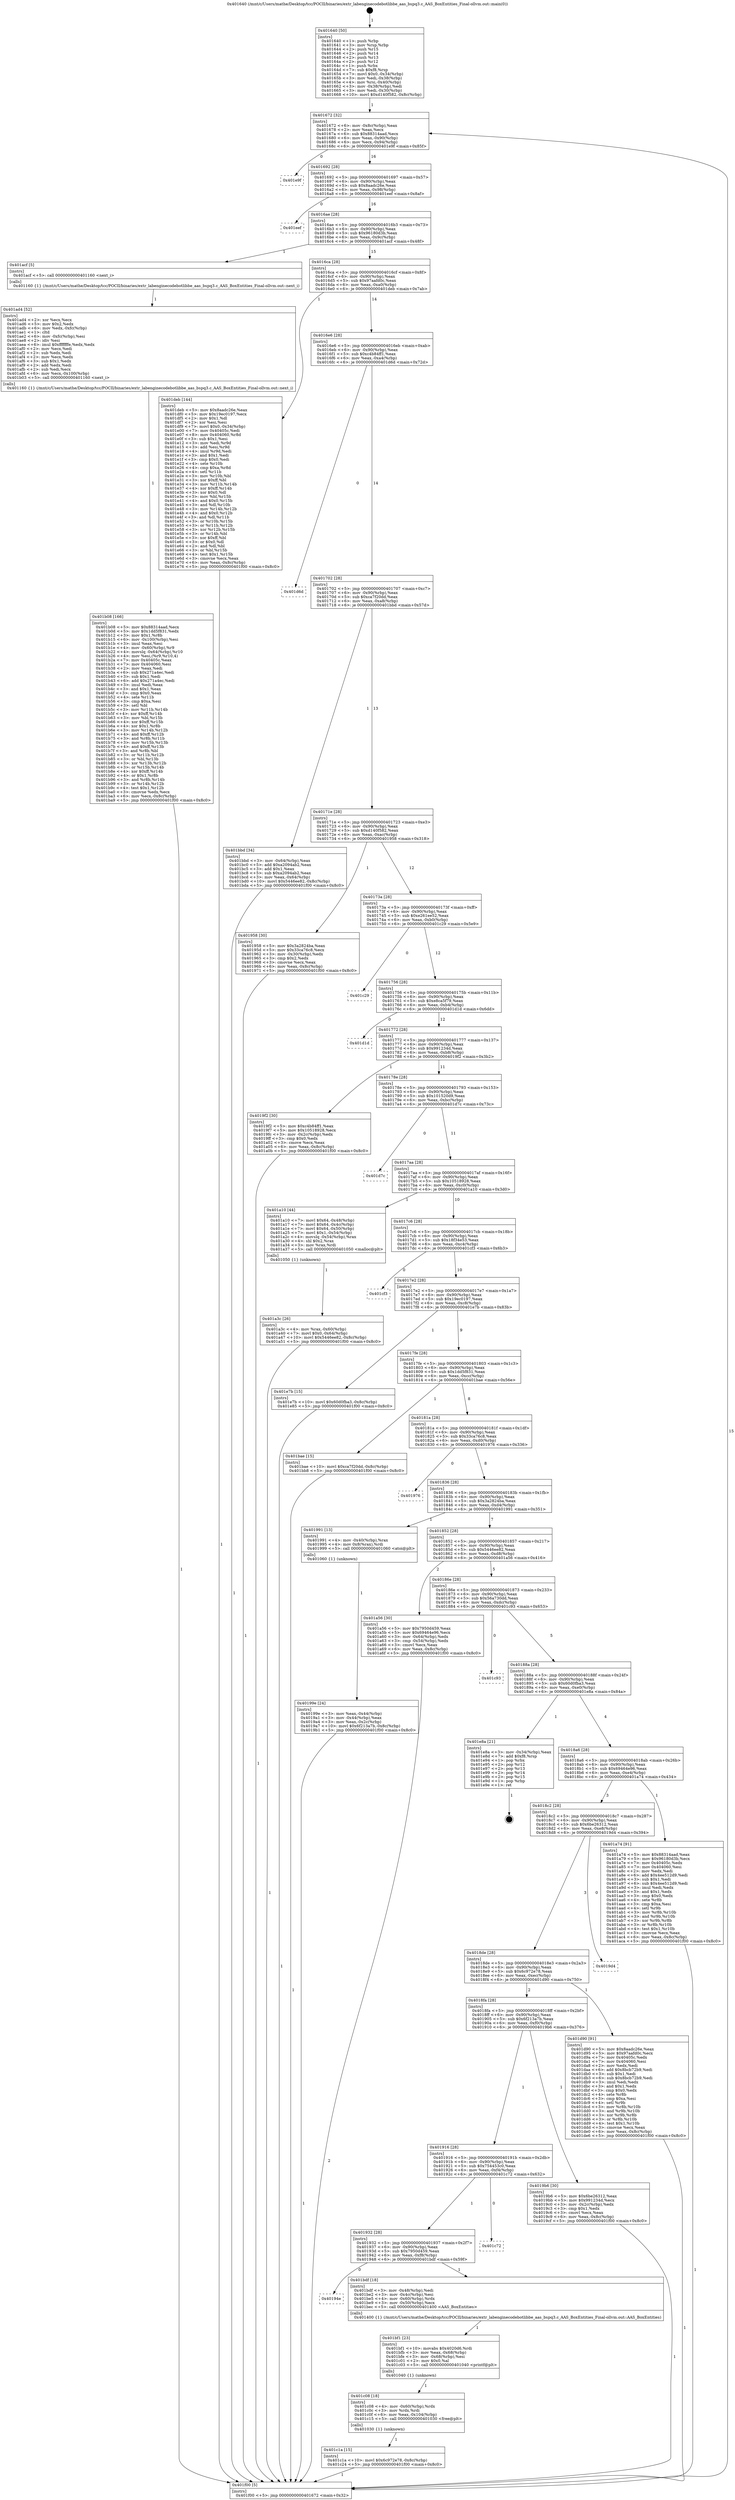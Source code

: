 digraph "0x401640" {
  label = "0x401640 (/mnt/c/Users/mathe/Desktop/tcc/POCII/binaries/extr_labenginecodebotlibbe_aas_bspq3.c_AAS_BoxEntities_Final-ollvm.out::main(0))"
  labelloc = "t"
  node[shape=record]

  Entry [label="",width=0.3,height=0.3,shape=circle,fillcolor=black,style=filled]
  "0x401672" [label="{
     0x401672 [32]\l
     | [instrs]\l
     &nbsp;&nbsp;0x401672 \<+6\>: mov -0x8c(%rbp),%eax\l
     &nbsp;&nbsp;0x401678 \<+2\>: mov %eax,%ecx\l
     &nbsp;&nbsp;0x40167a \<+6\>: sub $0x88314aad,%ecx\l
     &nbsp;&nbsp;0x401680 \<+6\>: mov %eax,-0x90(%rbp)\l
     &nbsp;&nbsp;0x401686 \<+6\>: mov %ecx,-0x94(%rbp)\l
     &nbsp;&nbsp;0x40168c \<+6\>: je 0000000000401e9f \<main+0x85f\>\l
  }"]
  "0x401e9f" [label="{
     0x401e9f\l
  }", style=dashed]
  "0x401692" [label="{
     0x401692 [28]\l
     | [instrs]\l
     &nbsp;&nbsp;0x401692 \<+5\>: jmp 0000000000401697 \<main+0x57\>\l
     &nbsp;&nbsp;0x401697 \<+6\>: mov -0x90(%rbp),%eax\l
     &nbsp;&nbsp;0x40169d \<+5\>: sub $0x8aadc26e,%eax\l
     &nbsp;&nbsp;0x4016a2 \<+6\>: mov %eax,-0x98(%rbp)\l
     &nbsp;&nbsp;0x4016a8 \<+6\>: je 0000000000401eef \<main+0x8af\>\l
  }"]
  Exit [label="",width=0.3,height=0.3,shape=circle,fillcolor=black,style=filled,peripheries=2]
  "0x401eef" [label="{
     0x401eef\l
  }", style=dashed]
  "0x4016ae" [label="{
     0x4016ae [28]\l
     | [instrs]\l
     &nbsp;&nbsp;0x4016ae \<+5\>: jmp 00000000004016b3 \<main+0x73\>\l
     &nbsp;&nbsp;0x4016b3 \<+6\>: mov -0x90(%rbp),%eax\l
     &nbsp;&nbsp;0x4016b9 \<+5\>: sub $0x96180d3b,%eax\l
     &nbsp;&nbsp;0x4016be \<+6\>: mov %eax,-0x9c(%rbp)\l
     &nbsp;&nbsp;0x4016c4 \<+6\>: je 0000000000401acf \<main+0x48f\>\l
  }"]
  "0x401c1a" [label="{
     0x401c1a [15]\l
     | [instrs]\l
     &nbsp;&nbsp;0x401c1a \<+10\>: movl $0x6c972e78,-0x8c(%rbp)\l
     &nbsp;&nbsp;0x401c24 \<+5\>: jmp 0000000000401f00 \<main+0x8c0\>\l
  }"]
  "0x401acf" [label="{
     0x401acf [5]\l
     | [instrs]\l
     &nbsp;&nbsp;0x401acf \<+5\>: call 0000000000401160 \<next_i\>\l
     | [calls]\l
     &nbsp;&nbsp;0x401160 \{1\} (/mnt/c/Users/mathe/Desktop/tcc/POCII/binaries/extr_labenginecodebotlibbe_aas_bspq3.c_AAS_BoxEntities_Final-ollvm.out::next_i)\l
  }"]
  "0x4016ca" [label="{
     0x4016ca [28]\l
     | [instrs]\l
     &nbsp;&nbsp;0x4016ca \<+5\>: jmp 00000000004016cf \<main+0x8f\>\l
     &nbsp;&nbsp;0x4016cf \<+6\>: mov -0x90(%rbp),%eax\l
     &nbsp;&nbsp;0x4016d5 \<+5\>: sub $0x97aafd0c,%eax\l
     &nbsp;&nbsp;0x4016da \<+6\>: mov %eax,-0xa0(%rbp)\l
     &nbsp;&nbsp;0x4016e0 \<+6\>: je 0000000000401deb \<main+0x7ab\>\l
  }"]
  "0x401c08" [label="{
     0x401c08 [18]\l
     | [instrs]\l
     &nbsp;&nbsp;0x401c08 \<+4\>: mov -0x60(%rbp),%rdx\l
     &nbsp;&nbsp;0x401c0c \<+3\>: mov %rdx,%rdi\l
     &nbsp;&nbsp;0x401c0f \<+6\>: mov %eax,-0x104(%rbp)\l
     &nbsp;&nbsp;0x401c15 \<+5\>: call 0000000000401030 \<free@plt\>\l
     | [calls]\l
     &nbsp;&nbsp;0x401030 \{1\} (unknown)\l
  }"]
  "0x401deb" [label="{
     0x401deb [144]\l
     | [instrs]\l
     &nbsp;&nbsp;0x401deb \<+5\>: mov $0x8aadc26e,%eax\l
     &nbsp;&nbsp;0x401df0 \<+5\>: mov $0x19ec0197,%ecx\l
     &nbsp;&nbsp;0x401df5 \<+2\>: mov $0x1,%dl\l
     &nbsp;&nbsp;0x401df7 \<+2\>: xor %esi,%esi\l
     &nbsp;&nbsp;0x401df9 \<+7\>: movl $0x0,-0x34(%rbp)\l
     &nbsp;&nbsp;0x401e00 \<+7\>: mov 0x40405c,%edi\l
     &nbsp;&nbsp;0x401e07 \<+8\>: mov 0x404060,%r8d\l
     &nbsp;&nbsp;0x401e0f \<+3\>: sub $0x1,%esi\l
     &nbsp;&nbsp;0x401e12 \<+3\>: mov %edi,%r9d\l
     &nbsp;&nbsp;0x401e15 \<+3\>: add %esi,%r9d\l
     &nbsp;&nbsp;0x401e18 \<+4\>: imul %r9d,%edi\l
     &nbsp;&nbsp;0x401e1c \<+3\>: and $0x1,%edi\l
     &nbsp;&nbsp;0x401e1f \<+3\>: cmp $0x0,%edi\l
     &nbsp;&nbsp;0x401e22 \<+4\>: sete %r10b\l
     &nbsp;&nbsp;0x401e26 \<+4\>: cmp $0xa,%r8d\l
     &nbsp;&nbsp;0x401e2a \<+4\>: setl %r11b\l
     &nbsp;&nbsp;0x401e2e \<+3\>: mov %r10b,%bl\l
     &nbsp;&nbsp;0x401e31 \<+3\>: xor $0xff,%bl\l
     &nbsp;&nbsp;0x401e34 \<+3\>: mov %r11b,%r14b\l
     &nbsp;&nbsp;0x401e37 \<+4\>: xor $0xff,%r14b\l
     &nbsp;&nbsp;0x401e3b \<+3\>: xor $0x0,%dl\l
     &nbsp;&nbsp;0x401e3e \<+3\>: mov %bl,%r15b\l
     &nbsp;&nbsp;0x401e41 \<+4\>: and $0x0,%r15b\l
     &nbsp;&nbsp;0x401e45 \<+3\>: and %dl,%r10b\l
     &nbsp;&nbsp;0x401e48 \<+3\>: mov %r14b,%r12b\l
     &nbsp;&nbsp;0x401e4b \<+4\>: and $0x0,%r12b\l
     &nbsp;&nbsp;0x401e4f \<+3\>: and %dl,%r11b\l
     &nbsp;&nbsp;0x401e52 \<+3\>: or %r10b,%r15b\l
     &nbsp;&nbsp;0x401e55 \<+3\>: or %r11b,%r12b\l
     &nbsp;&nbsp;0x401e58 \<+3\>: xor %r12b,%r15b\l
     &nbsp;&nbsp;0x401e5b \<+3\>: or %r14b,%bl\l
     &nbsp;&nbsp;0x401e5e \<+3\>: xor $0xff,%bl\l
     &nbsp;&nbsp;0x401e61 \<+3\>: or $0x0,%dl\l
     &nbsp;&nbsp;0x401e64 \<+2\>: and %dl,%bl\l
     &nbsp;&nbsp;0x401e66 \<+3\>: or %bl,%r15b\l
     &nbsp;&nbsp;0x401e69 \<+4\>: test $0x1,%r15b\l
     &nbsp;&nbsp;0x401e6d \<+3\>: cmovne %ecx,%eax\l
     &nbsp;&nbsp;0x401e70 \<+6\>: mov %eax,-0x8c(%rbp)\l
     &nbsp;&nbsp;0x401e76 \<+5\>: jmp 0000000000401f00 \<main+0x8c0\>\l
  }"]
  "0x4016e6" [label="{
     0x4016e6 [28]\l
     | [instrs]\l
     &nbsp;&nbsp;0x4016e6 \<+5\>: jmp 00000000004016eb \<main+0xab\>\l
     &nbsp;&nbsp;0x4016eb \<+6\>: mov -0x90(%rbp),%eax\l
     &nbsp;&nbsp;0x4016f1 \<+5\>: sub $0xc4b84ff1,%eax\l
     &nbsp;&nbsp;0x4016f6 \<+6\>: mov %eax,-0xa4(%rbp)\l
     &nbsp;&nbsp;0x4016fc \<+6\>: je 0000000000401d6d \<main+0x72d\>\l
  }"]
  "0x401bf1" [label="{
     0x401bf1 [23]\l
     | [instrs]\l
     &nbsp;&nbsp;0x401bf1 \<+10\>: movabs $0x4020d6,%rdi\l
     &nbsp;&nbsp;0x401bfb \<+3\>: mov %eax,-0x68(%rbp)\l
     &nbsp;&nbsp;0x401bfe \<+3\>: mov -0x68(%rbp),%esi\l
     &nbsp;&nbsp;0x401c01 \<+2\>: mov $0x0,%al\l
     &nbsp;&nbsp;0x401c03 \<+5\>: call 0000000000401040 \<printf@plt\>\l
     | [calls]\l
     &nbsp;&nbsp;0x401040 \{1\} (unknown)\l
  }"]
  "0x401d6d" [label="{
     0x401d6d\l
  }", style=dashed]
  "0x401702" [label="{
     0x401702 [28]\l
     | [instrs]\l
     &nbsp;&nbsp;0x401702 \<+5\>: jmp 0000000000401707 \<main+0xc7\>\l
     &nbsp;&nbsp;0x401707 \<+6\>: mov -0x90(%rbp),%eax\l
     &nbsp;&nbsp;0x40170d \<+5\>: sub $0xca7f20dd,%eax\l
     &nbsp;&nbsp;0x401712 \<+6\>: mov %eax,-0xa8(%rbp)\l
     &nbsp;&nbsp;0x401718 \<+6\>: je 0000000000401bbd \<main+0x57d\>\l
  }"]
  "0x40194e" [label="{
     0x40194e\l
  }", style=dashed]
  "0x401bbd" [label="{
     0x401bbd [34]\l
     | [instrs]\l
     &nbsp;&nbsp;0x401bbd \<+3\>: mov -0x64(%rbp),%eax\l
     &nbsp;&nbsp;0x401bc0 \<+5\>: add $0xa2094ab2,%eax\l
     &nbsp;&nbsp;0x401bc5 \<+3\>: add $0x1,%eax\l
     &nbsp;&nbsp;0x401bc8 \<+5\>: sub $0xa2094ab2,%eax\l
     &nbsp;&nbsp;0x401bcd \<+3\>: mov %eax,-0x64(%rbp)\l
     &nbsp;&nbsp;0x401bd0 \<+10\>: movl $0x5446ee82,-0x8c(%rbp)\l
     &nbsp;&nbsp;0x401bda \<+5\>: jmp 0000000000401f00 \<main+0x8c0\>\l
  }"]
  "0x40171e" [label="{
     0x40171e [28]\l
     | [instrs]\l
     &nbsp;&nbsp;0x40171e \<+5\>: jmp 0000000000401723 \<main+0xe3\>\l
     &nbsp;&nbsp;0x401723 \<+6\>: mov -0x90(%rbp),%eax\l
     &nbsp;&nbsp;0x401729 \<+5\>: sub $0xd140f582,%eax\l
     &nbsp;&nbsp;0x40172e \<+6\>: mov %eax,-0xac(%rbp)\l
     &nbsp;&nbsp;0x401734 \<+6\>: je 0000000000401958 \<main+0x318\>\l
  }"]
  "0x401bdf" [label="{
     0x401bdf [18]\l
     | [instrs]\l
     &nbsp;&nbsp;0x401bdf \<+3\>: mov -0x48(%rbp),%edi\l
     &nbsp;&nbsp;0x401be2 \<+3\>: mov -0x4c(%rbp),%esi\l
     &nbsp;&nbsp;0x401be5 \<+4\>: mov -0x60(%rbp),%rdx\l
     &nbsp;&nbsp;0x401be9 \<+3\>: mov -0x50(%rbp),%ecx\l
     &nbsp;&nbsp;0x401bec \<+5\>: call 0000000000401400 \<AAS_BoxEntities\>\l
     | [calls]\l
     &nbsp;&nbsp;0x401400 \{1\} (/mnt/c/Users/mathe/Desktop/tcc/POCII/binaries/extr_labenginecodebotlibbe_aas_bspq3.c_AAS_BoxEntities_Final-ollvm.out::AAS_BoxEntities)\l
  }"]
  "0x401958" [label="{
     0x401958 [30]\l
     | [instrs]\l
     &nbsp;&nbsp;0x401958 \<+5\>: mov $0x3a2824ba,%eax\l
     &nbsp;&nbsp;0x40195d \<+5\>: mov $0x33ca76c8,%ecx\l
     &nbsp;&nbsp;0x401962 \<+3\>: mov -0x30(%rbp),%edx\l
     &nbsp;&nbsp;0x401965 \<+3\>: cmp $0x2,%edx\l
     &nbsp;&nbsp;0x401968 \<+3\>: cmovne %ecx,%eax\l
     &nbsp;&nbsp;0x40196b \<+6\>: mov %eax,-0x8c(%rbp)\l
     &nbsp;&nbsp;0x401971 \<+5\>: jmp 0000000000401f00 \<main+0x8c0\>\l
  }"]
  "0x40173a" [label="{
     0x40173a [28]\l
     | [instrs]\l
     &nbsp;&nbsp;0x40173a \<+5\>: jmp 000000000040173f \<main+0xff\>\l
     &nbsp;&nbsp;0x40173f \<+6\>: mov -0x90(%rbp),%eax\l
     &nbsp;&nbsp;0x401745 \<+5\>: sub $0xe261ee52,%eax\l
     &nbsp;&nbsp;0x40174a \<+6\>: mov %eax,-0xb0(%rbp)\l
     &nbsp;&nbsp;0x401750 \<+6\>: je 0000000000401c29 \<main+0x5e9\>\l
  }"]
  "0x401f00" [label="{
     0x401f00 [5]\l
     | [instrs]\l
     &nbsp;&nbsp;0x401f00 \<+5\>: jmp 0000000000401672 \<main+0x32\>\l
  }"]
  "0x401640" [label="{
     0x401640 [50]\l
     | [instrs]\l
     &nbsp;&nbsp;0x401640 \<+1\>: push %rbp\l
     &nbsp;&nbsp;0x401641 \<+3\>: mov %rsp,%rbp\l
     &nbsp;&nbsp;0x401644 \<+2\>: push %r15\l
     &nbsp;&nbsp;0x401646 \<+2\>: push %r14\l
     &nbsp;&nbsp;0x401648 \<+2\>: push %r13\l
     &nbsp;&nbsp;0x40164a \<+2\>: push %r12\l
     &nbsp;&nbsp;0x40164c \<+1\>: push %rbx\l
     &nbsp;&nbsp;0x40164d \<+7\>: sub $0xf8,%rsp\l
     &nbsp;&nbsp;0x401654 \<+7\>: movl $0x0,-0x34(%rbp)\l
     &nbsp;&nbsp;0x40165b \<+3\>: mov %edi,-0x38(%rbp)\l
     &nbsp;&nbsp;0x40165e \<+4\>: mov %rsi,-0x40(%rbp)\l
     &nbsp;&nbsp;0x401662 \<+3\>: mov -0x38(%rbp),%edi\l
     &nbsp;&nbsp;0x401665 \<+3\>: mov %edi,-0x30(%rbp)\l
     &nbsp;&nbsp;0x401668 \<+10\>: movl $0xd140f582,-0x8c(%rbp)\l
  }"]
  "0x401932" [label="{
     0x401932 [28]\l
     | [instrs]\l
     &nbsp;&nbsp;0x401932 \<+5\>: jmp 0000000000401937 \<main+0x2f7\>\l
     &nbsp;&nbsp;0x401937 \<+6\>: mov -0x90(%rbp),%eax\l
     &nbsp;&nbsp;0x40193d \<+5\>: sub $0x7950d459,%eax\l
     &nbsp;&nbsp;0x401942 \<+6\>: mov %eax,-0xf8(%rbp)\l
     &nbsp;&nbsp;0x401948 \<+6\>: je 0000000000401bdf \<main+0x59f\>\l
  }"]
  "0x401c29" [label="{
     0x401c29\l
  }", style=dashed]
  "0x401756" [label="{
     0x401756 [28]\l
     | [instrs]\l
     &nbsp;&nbsp;0x401756 \<+5\>: jmp 000000000040175b \<main+0x11b\>\l
     &nbsp;&nbsp;0x40175b \<+6\>: mov -0x90(%rbp),%eax\l
     &nbsp;&nbsp;0x401761 \<+5\>: sub $0xe8ca5f79,%eax\l
     &nbsp;&nbsp;0x401766 \<+6\>: mov %eax,-0xb4(%rbp)\l
     &nbsp;&nbsp;0x40176c \<+6\>: je 0000000000401d1d \<main+0x6dd\>\l
  }"]
  "0x401c72" [label="{
     0x401c72\l
  }", style=dashed]
  "0x401d1d" [label="{
     0x401d1d\l
  }", style=dashed]
  "0x401772" [label="{
     0x401772 [28]\l
     | [instrs]\l
     &nbsp;&nbsp;0x401772 \<+5\>: jmp 0000000000401777 \<main+0x137\>\l
     &nbsp;&nbsp;0x401777 \<+6\>: mov -0x90(%rbp),%eax\l
     &nbsp;&nbsp;0x40177d \<+5\>: sub $0x991234d,%eax\l
     &nbsp;&nbsp;0x401782 \<+6\>: mov %eax,-0xb8(%rbp)\l
     &nbsp;&nbsp;0x401788 \<+6\>: je 00000000004019f2 \<main+0x3b2\>\l
  }"]
  "0x401b08" [label="{
     0x401b08 [166]\l
     | [instrs]\l
     &nbsp;&nbsp;0x401b08 \<+5\>: mov $0x88314aad,%ecx\l
     &nbsp;&nbsp;0x401b0d \<+5\>: mov $0x1dd5f831,%edx\l
     &nbsp;&nbsp;0x401b12 \<+3\>: mov $0x1,%r8b\l
     &nbsp;&nbsp;0x401b15 \<+6\>: mov -0x100(%rbp),%esi\l
     &nbsp;&nbsp;0x401b1b \<+3\>: imul %eax,%esi\l
     &nbsp;&nbsp;0x401b1e \<+4\>: mov -0x60(%rbp),%r9\l
     &nbsp;&nbsp;0x401b22 \<+4\>: movslq -0x64(%rbp),%r10\l
     &nbsp;&nbsp;0x401b26 \<+4\>: mov %esi,(%r9,%r10,4)\l
     &nbsp;&nbsp;0x401b2a \<+7\>: mov 0x40405c,%eax\l
     &nbsp;&nbsp;0x401b31 \<+7\>: mov 0x404060,%esi\l
     &nbsp;&nbsp;0x401b38 \<+2\>: mov %eax,%edi\l
     &nbsp;&nbsp;0x401b3a \<+6\>: sub $0x271a4ec,%edi\l
     &nbsp;&nbsp;0x401b40 \<+3\>: sub $0x1,%edi\l
     &nbsp;&nbsp;0x401b43 \<+6\>: add $0x271a4ec,%edi\l
     &nbsp;&nbsp;0x401b49 \<+3\>: imul %edi,%eax\l
     &nbsp;&nbsp;0x401b4c \<+3\>: and $0x1,%eax\l
     &nbsp;&nbsp;0x401b4f \<+3\>: cmp $0x0,%eax\l
     &nbsp;&nbsp;0x401b52 \<+4\>: sete %r11b\l
     &nbsp;&nbsp;0x401b56 \<+3\>: cmp $0xa,%esi\l
     &nbsp;&nbsp;0x401b59 \<+3\>: setl %bl\l
     &nbsp;&nbsp;0x401b5c \<+3\>: mov %r11b,%r14b\l
     &nbsp;&nbsp;0x401b5f \<+4\>: xor $0xff,%r14b\l
     &nbsp;&nbsp;0x401b63 \<+3\>: mov %bl,%r15b\l
     &nbsp;&nbsp;0x401b66 \<+4\>: xor $0xff,%r15b\l
     &nbsp;&nbsp;0x401b6a \<+4\>: xor $0x1,%r8b\l
     &nbsp;&nbsp;0x401b6e \<+3\>: mov %r14b,%r12b\l
     &nbsp;&nbsp;0x401b71 \<+4\>: and $0xff,%r12b\l
     &nbsp;&nbsp;0x401b75 \<+3\>: and %r8b,%r11b\l
     &nbsp;&nbsp;0x401b78 \<+3\>: mov %r15b,%r13b\l
     &nbsp;&nbsp;0x401b7b \<+4\>: and $0xff,%r13b\l
     &nbsp;&nbsp;0x401b7f \<+3\>: and %r8b,%bl\l
     &nbsp;&nbsp;0x401b82 \<+3\>: or %r11b,%r12b\l
     &nbsp;&nbsp;0x401b85 \<+3\>: or %bl,%r13b\l
     &nbsp;&nbsp;0x401b88 \<+3\>: xor %r13b,%r12b\l
     &nbsp;&nbsp;0x401b8b \<+3\>: or %r15b,%r14b\l
     &nbsp;&nbsp;0x401b8e \<+4\>: xor $0xff,%r14b\l
     &nbsp;&nbsp;0x401b92 \<+4\>: or $0x1,%r8b\l
     &nbsp;&nbsp;0x401b96 \<+3\>: and %r8b,%r14b\l
     &nbsp;&nbsp;0x401b99 \<+3\>: or %r14b,%r12b\l
     &nbsp;&nbsp;0x401b9c \<+4\>: test $0x1,%r12b\l
     &nbsp;&nbsp;0x401ba0 \<+3\>: cmovne %edx,%ecx\l
     &nbsp;&nbsp;0x401ba3 \<+6\>: mov %ecx,-0x8c(%rbp)\l
     &nbsp;&nbsp;0x401ba9 \<+5\>: jmp 0000000000401f00 \<main+0x8c0\>\l
  }"]
  "0x4019f2" [label="{
     0x4019f2 [30]\l
     | [instrs]\l
     &nbsp;&nbsp;0x4019f2 \<+5\>: mov $0xc4b84ff1,%eax\l
     &nbsp;&nbsp;0x4019f7 \<+5\>: mov $0x10518928,%ecx\l
     &nbsp;&nbsp;0x4019fc \<+3\>: mov -0x2c(%rbp),%edx\l
     &nbsp;&nbsp;0x4019ff \<+3\>: cmp $0x0,%edx\l
     &nbsp;&nbsp;0x401a02 \<+3\>: cmove %ecx,%eax\l
     &nbsp;&nbsp;0x401a05 \<+6\>: mov %eax,-0x8c(%rbp)\l
     &nbsp;&nbsp;0x401a0b \<+5\>: jmp 0000000000401f00 \<main+0x8c0\>\l
  }"]
  "0x40178e" [label="{
     0x40178e [28]\l
     | [instrs]\l
     &nbsp;&nbsp;0x40178e \<+5\>: jmp 0000000000401793 \<main+0x153\>\l
     &nbsp;&nbsp;0x401793 \<+6\>: mov -0x90(%rbp),%eax\l
     &nbsp;&nbsp;0x401799 \<+5\>: sub $0x101520d9,%eax\l
     &nbsp;&nbsp;0x40179e \<+6\>: mov %eax,-0xbc(%rbp)\l
     &nbsp;&nbsp;0x4017a4 \<+6\>: je 0000000000401d7c \<main+0x73c\>\l
  }"]
  "0x401ad4" [label="{
     0x401ad4 [52]\l
     | [instrs]\l
     &nbsp;&nbsp;0x401ad4 \<+2\>: xor %ecx,%ecx\l
     &nbsp;&nbsp;0x401ad6 \<+5\>: mov $0x2,%edx\l
     &nbsp;&nbsp;0x401adb \<+6\>: mov %edx,-0xfc(%rbp)\l
     &nbsp;&nbsp;0x401ae1 \<+1\>: cltd\l
     &nbsp;&nbsp;0x401ae2 \<+6\>: mov -0xfc(%rbp),%esi\l
     &nbsp;&nbsp;0x401ae8 \<+2\>: idiv %esi\l
     &nbsp;&nbsp;0x401aea \<+6\>: imul $0xfffffffe,%edx,%edx\l
     &nbsp;&nbsp;0x401af0 \<+2\>: mov %ecx,%edi\l
     &nbsp;&nbsp;0x401af2 \<+2\>: sub %edx,%edi\l
     &nbsp;&nbsp;0x401af4 \<+2\>: mov %ecx,%edx\l
     &nbsp;&nbsp;0x401af6 \<+3\>: sub $0x1,%edx\l
     &nbsp;&nbsp;0x401af9 \<+2\>: add %edx,%edi\l
     &nbsp;&nbsp;0x401afb \<+2\>: sub %edi,%ecx\l
     &nbsp;&nbsp;0x401afd \<+6\>: mov %ecx,-0x100(%rbp)\l
     &nbsp;&nbsp;0x401b03 \<+5\>: call 0000000000401160 \<next_i\>\l
     | [calls]\l
     &nbsp;&nbsp;0x401160 \{1\} (/mnt/c/Users/mathe/Desktop/tcc/POCII/binaries/extr_labenginecodebotlibbe_aas_bspq3.c_AAS_BoxEntities_Final-ollvm.out::next_i)\l
  }"]
  "0x401d7c" [label="{
     0x401d7c\l
  }", style=dashed]
  "0x4017aa" [label="{
     0x4017aa [28]\l
     | [instrs]\l
     &nbsp;&nbsp;0x4017aa \<+5\>: jmp 00000000004017af \<main+0x16f\>\l
     &nbsp;&nbsp;0x4017af \<+6\>: mov -0x90(%rbp),%eax\l
     &nbsp;&nbsp;0x4017b5 \<+5\>: sub $0x10518928,%eax\l
     &nbsp;&nbsp;0x4017ba \<+6\>: mov %eax,-0xc0(%rbp)\l
     &nbsp;&nbsp;0x4017c0 \<+6\>: je 0000000000401a10 \<main+0x3d0\>\l
  }"]
  "0x401a3c" [label="{
     0x401a3c [26]\l
     | [instrs]\l
     &nbsp;&nbsp;0x401a3c \<+4\>: mov %rax,-0x60(%rbp)\l
     &nbsp;&nbsp;0x401a40 \<+7\>: movl $0x0,-0x64(%rbp)\l
     &nbsp;&nbsp;0x401a47 \<+10\>: movl $0x5446ee82,-0x8c(%rbp)\l
     &nbsp;&nbsp;0x401a51 \<+5\>: jmp 0000000000401f00 \<main+0x8c0\>\l
  }"]
  "0x401a10" [label="{
     0x401a10 [44]\l
     | [instrs]\l
     &nbsp;&nbsp;0x401a10 \<+7\>: movl $0x64,-0x48(%rbp)\l
     &nbsp;&nbsp;0x401a17 \<+7\>: movl $0x64,-0x4c(%rbp)\l
     &nbsp;&nbsp;0x401a1e \<+7\>: movl $0x64,-0x50(%rbp)\l
     &nbsp;&nbsp;0x401a25 \<+7\>: movl $0x1,-0x54(%rbp)\l
     &nbsp;&nbsp;0x401a2c \<+4\>: movslq -0x54(%rbp),%rax\l
     &nbsp;&nbsp;0x401a30 \<+4\>: shl $0x2,%rax\l
     &nbsp;&nbsp;0x401a34 \<+3\>: mov %rax,%rdi\l
     &nbsp;&nbsp;0x401a37 \<+5\>: call 0000000000401050 \<malloc@plt\>\l
     | [calls]\l
     &nbsp;&nbsp;0x401050 \{1\} (unknown)\l
  }"]
  "0x4017c6" [label="{
     0x4017c6 [28]\l
     | [instrs]\l
     &nbsp;&nbsp;0x4017c6 \<+5\>: jmp 00000000004017cb \<main+0x18b\>\l
     &nbsp;&nbsp;0x4017cb \<+6\>: mov -0x90(%rbp),%eax\l
     &nbsp;&nbsp;0x4017d1 \<+5\>: sub $0x18f34e53,%eax\l
     &nbsp;&nbsp;0x4017d6 \<+6\>: mov %eax,-0xc4(%rbp)\l
     &nbsp;&nbsp;0x4017dc \<+6\>: je 0000000000401cf3 \<main+0x6b3\>\l
  }"]
  "0x401916" [label="{
     0x401916 [28]\l
     | [instrs]\l
     &nbsp;&nbsp;0x401916 \<+5\>: jmp 000000000040191b \<main+0x2db\>\l
     &nbsp;&nbsp;0x40191b \<+6\>: mov -0x90(%rbp),%eax\l
     &nbsp;&nbsp;0x401921 \<+5\>: sub $0x754453c0,%eax\l
     &nbsp;&nbsp;0x401926 \<+6\>: mov %eax,-0xf4(%rbp)\l
     &nbsp;&nbsp;0x40192c \<+6\>: je 0000000000401c72 \<main+0x632\>\l
  }"]
  "0x401cf3" [label="{
     0x401cf3\l
  }", style=dashed]
  "0x4017e2" [label="{
     0x4017e2 [28]\l
     | [instrs]\l
     &nbsp;&nbsp;0x4017e2 \<+5\>: jmp 00000000004017e7 \<main+0x1a7\>\l
     &nbsp;&nbsp;0x4017e7 \<+6\>: mov -0x90(%rbp),%eax\l
     &nbsp;&nbsp;0x4017ed \<+5\>: sub $0x19ec0197,%eax\l
     &nbsp;&nbsp;0x4017f2 \<+6\>: mov %eax,-0xc8(%rbp)\l
     &nbsp;&nbsp;0x4017f8 \<+6\>: je 0000000000401e7b \<main+0x83b\>\l
  }"]
  "0x4019b6" [label="{
     0x4019b6 [30]\l
     | [instrs]\l
     &nbsp;&nbsp;0x4019b6 \<+5\>: mov $0x6be26312,%eax\l
     &nbsp;&nbsp;0x4019bb \<+5\>: mov $0x991234d,%ecx\l
     &nbsp;&nbsp;0x4019c0 \<+3\>: mov -0x2c(%rbp),%edx\l
     &nbsp;&nbsp;0x4019c3 \<+3\>: cmp $0x1,%edx\l
     &nbsp;&nbsp;0x4019c6 \<+3\>: cmovl %ecx,%eax\l
     &nbsp;&nbsp;0x4019c9 \<+6\>: mov %eax,-0x8c(%rbp)\l
     &nbsp;&nbsp;0x4019cf \<+5\>: jmp 0000000000401f00 \<main+0x8c0\>\l
  }"]
  "0x401e7b" [label="{
     0x401e7b [15]\l
     | [instrs]\l
     &nbsp;&nbsp;0x401e7b \<+10\>: movl $0x60d0fba3,-0x8c(%rbp)\l
     &nbsp;&nbsp;0x401e85 \<+5\>: jmp 0000000000401f00 \<main+0x8c0\>\l
  }"]
  "0x4017fe" [label="{
     0x4017fe [28]\l
     | [instrs]\l
     &nbsp;&nbsp;0x4017fe \<+5\>: jmp 0000000000401803 \<main+0x1c3\>\l
     &nbsp;&nbsp;0x401803 \<+6\>: mov -0x90(%rbp),%eax\l
     &nbsp;&nbsp;0x401809 \<+5\>: sub $0x1dd5f831,%eax\l
     &nbsp;&nbsp;0x40180e \<+6\>: mov %eax,-0xcc(%rbp)\l
     &nbsp;&nbsp;0x401814 \<+6\>: je 0000000000401bae \<main+0x56e\>\l
  }"]
  "0x4018fa" [label="{
     0x4018fa [28]\l
     | [instrs]\l
     &nbsp;&nbsp;0x4018fa \<+5\>: jmp 00000000004018ff \<main+0x2bf\>\l
     &nbsp;&nbsp;0x4018ff \<+6\>: mov -0x90(%rbp),%eax\l
     &nbsp;&nbsp;0x401905 \<+5\>: sub $0x6f213a7b,%eax\l
     &nbsp;&nbsp;0x40190a \<+6\>: mov %eax,-0xf0(%rbp)\l
     &nbsp;&nbsp;0x401910 \<+6\>: je 00000000004019b6 \<main+0x376\>\l
  }"]
  "0x401bae" [label="{
     0x401bae [15]\l
     | [instrs]\l
     &nbsp;&nbsp;0x401bae \<+10\>: movl $0xca7f20dd,-0x8c(%rbp)\l
     &nbsp;&nbsp;0x401bb8 \<+5\>: jmp 0000000000401f00 \<main+0x8c0\>\l
  }"]
  "0x40181a" [label="{
     0x40181a [28]\l
     | [instrs]\l
     &nbsp;&nbsp;0x40181a \<+5\>: jmp 000000000040181f \<main+0x1df\>\l
     &nbsp;&nbsp;0x40181f \<+6\>: mov -0x90(%rbp),%eax\l
     &nbsp;&nbsp;0x401825 \<+5\>: sub $0x33ca76c8,%eax\l
     &nbsp;&nbsp;0x40182a \<+6\>: mov %eax,-0xd0(%rbp)\l
     &nbsp;&nbsp;0x401830 \<+6\>: je 0000000000401976 \<main+0x336\>\l
  }"]
  "0x401d90" [label="{
     0x401d90 [91]\l
     | [instrs]\l
     &nbsp;&nbsp;0x401d90 \<+5\>: mov $0x8aadc26e,%eax\l
     &nbsp;&nbsp;0x401d95 \<+5\>: mov $0x97aafd0c,%ecx\l
     &nbsp;&nbsp;0x401d9a \<+7\>: mov 0x40405c,%edx\l
     &nbsp;&nbsp;0x401da1 \<+7\>: mov 0x404060,%esi\l
     &nbsp;&nbsp;0x401da8 \<+2\>: mov %edx,%edi\l
     &nbsp;&nbsp;0x401daa \<+6\>: add $0x8bcb72b9,%edi\l
     &nbsp;&nbsp;0x401db0 \<+3\>: sub $0x1,%edi\l
     &nbsp;&nbsp;0x401db3 \<+6\>: sub $0x8bcb72b9,%edi\l
     &nbsp;&nbsp;0x401db9 \<+3\>: imul %edi,%edx\l
     &nbsp;&nbsp;0x401dbc \<+3\>: and $0x1,%edx\l
     &nbsp;&nbsp;0x401dbf \<+3\>: cmp $0x0,%edx\l
     &nbsp;&nbsp;0x401dc2 \<+4\>: sete %r8b\l
     &nbsp;&nbsp;0x401dc6 \<+3\>: cmp $0xa,%esi\l
     &nbsp;&nbsp;0x401dc9 \<+4\>: setl %r9b\l
     &nbsp;&nbsp;0x401dcd \<+3\>: mov %r8b,%r10b\l
     &nbsp;&nbsp;0x401dd0 \<+3\>: and %r9b,%r10b\l
     &nbsp;&nbsp;0x401dd3 \<+3\>: xor %r9b,%r8b\l
     &nbsp;&nbsp;0x401dd6 \<+3\>: or %r8b,%r10b\l
     &nbsp;&nbsp;0x401dd9 \<+4\>: test $0x1,%r10b\l
     &nbsp;&nbsp;0x401ddd \<+3\>: cmovne %ecx,%eax\l
     &nbsp;&nbsp;0x401de0 \<+6\>: mov %eax,-0x8c(%rbp)\l
     &nbsp;&nbsp;0x401de6 \<+5\>: jmp 0000000000401f00 \<main+0x8c0\>\l
  }"]
  "0x401976" [label="{
     0x401976\l
  }", style=dashed]
  "0x401836" [label="{
     0x401836 [28]\l
     | [instrs]\l
     &nbsp;&nbsp;0x401836 \<+5\>: jmp 000000000040183b \<main+0x1fb\>\l
     &nbsp;&nbsp;0x40183b \<+6\>: mov -0x90(%rbp),%eax\l
     &nbsp;&nbsp;0x401841 \<+5\>: sub $0x3a2824ba,%eax\l
     &nbsp;&nbsp;0x401846 \<+6\>: mov %eax,-0xd4(%rbp)\l
     &nbsp;&nbsp;0x40184c \<+6\>: je 0000000000401991 \<main+0x351\>\l
  }"]
  "0x4018de" [label="{
     0x4018de [28]\l
     | [instrs]\l
     &nbsp;&nbsp;0x4018de \<+5\>: jmp 00000000004018e3 \<main+0x2a3\>\l
     &nbsp;&nbsp;0x4018e3 \<+6\>: mov -0x90(%rbp),%eax\l
     &nbsp;&nbsp;0x4018e9 \<+5\>: sub $0x6c972e78,%eax\l
     &nbsp;&nbsp;0x4018ee \<+6\>: mov %eax,-0xec(%rbp)\l
     &nbsp;&nbsp;0x4018f4 \<+6\>: je 0000000000401d90 \<main+0x750\>\l
  }"]
  "0x401991" [label="{
     0x401991 [13]\l
     | [instrs]\l
     &nbsp;&nbsp;0x401991 \<+4\>: mov -0x40(%rbp),%rax\l
     &nbsp;&nbsp;0x401995 \<+4\>: mov 0x8(%rax),%rdi\l
     &nbsp;&nbsp;0x401999 \<+5\>: call 0000000000401060 \<atoi@plt\>\l
     | [calls]\l
     &nbsp;&nbsp;0x401060 \{1\} (unknown)\l
  }"]
  "0x401852" [label="{
     0x401852 [28]\l
     | [instrs]\l
     &nbsp;&nbsp;0x401852 \<+5\>: jmp 0000000000401857 \<main+0x217\>\l
     &nbsp;&nbsp;0x401857 \<+6\>: mov -0x90(%rbp),%eax\l
     &nbsp;&nbsp;0x40185d \<+5\>: sub $0x5446ee82,%eax\l
     &nbsp;&nbsp;0x401862 \<+6\>: mov %eax,-0xd8(%rbp)\l
     &nbsp;&nbsp;0x401868 \<+6\>: je 0000000000401a56 \<main+0x416\>\l
  }"]
  "0x40199e" [label="{
     0x40199e [24]\l
     | [instrs]\l
     &nbsp;&nbsp;0x40199e \<+3\>: mov %eax,-0x44(%rbp)\l
     &nbsp;&nbsp;0x4019a1 \<+3\>: mov -0x44(%rbp),%eax\l
     &nbsp;&nbsp;0x4019a4 \<+3\>: mov %eax,-0x2c(%rbp)\l
     &nbsp;&nbsp;0x4019a7 \<+10\>: movl $0x6f213a7b,-0x8c(%rbp)\l
     &nbsp;&nbsp;0x4019b1 \<+5\>: jmp 0000000000401f00 \<main+0x8c0\>\l
  }"]
  "0x4019d4" [label="{
     0x4019d4\l
  }", style=dashed]
  "0x401a56" [label="{
     0x401a56 [30]\l
     | [instrs]\l
     &nbsp;&nbsp;0x401a56 \<+5\>: mov $0x7950d459,%eax\l
     &nbsp;&nbsp;0x401a5b \<+5\>: mov $0x69464e96,%ecx\l
     &nbsp;&nbsp;0x401a60 \<+3\>: mov -0x64(%rbp),%edx\l
     &nbsp;&nbsp;0x401a63 \<+3\>: cmp -0x54(%rbp),%edx\l
     &nbsp;&nbsp;0x401a66 \<+3\>: cmovl %ecx,%eax\l
     &nbsp;&nbsp;0x401a69 \<+6\>: mov %eax,-0x8c(%rbp)\l
     &nbsp;&nbsp;0x401a6f \<+5\>: jmp 0000000000401f00 \<main+0x8c0\>\l
  }"]
  "0x40186e" [label="{
     0x40186e [28]\l
     | [instrs]\l
     &nbsp;&nbsp;0x40186e \<+5\>: jmp 0000000000401873 \<main+0x233\>\l
     &nbsp;&nbsp;0x401873 \<+6\>: mov -0x90(%rbp),%eax\l
     &nbsp;&nbsp;0x401879 \<+5\>: sub $0x56a730dd,%eax\l
     &nbsp;&nbsp;0x40187e \<+6\>: mov %eax,-0xdc(%rbp)\l
     &nbsp;&nbsp;0x401884 \<+6\>: je 0000000000401c93 \<main+0x653\>\l
  }"]
  "0x4018c2" [label="{
     0x4018c2 [28]\l
     | [instrs]\l
     &nbsp;&nbsp;0x4018c2 \<+5\>: jmp 00000000004018c7 \<main+0x287\>\l
     &nbsp;&nbsp;0x4018c7 \<+6\>: mov -0x90(%rbp),%eax\l
     &nbsp;&nbsp;0x4018cd \<+5\>: sub $0x6be26312,%eax\l
     &nbsp;&nbsp;0x4018d2 \<+6\>: mov %eax,-0xe8(%rbp)\l
     &nbsp;&nbsp;0x4018d8 \<+6\>: je 00000000004019d4 \<main+0x394\>\l
  }"]
  "0x401c93" [label="{
     0x401c93\l
  }", style=dashed]
  "0x40188a" [label="{
     0x40188a [28]\l
     | [instrs]\l
     &nbsp;&nbsp;0x40188a \<+5\>: jmp 000000000040188f \<main+0x24f\>\l
     &nbsp;&nbsp;0x40188f \<+6\>: mov -0x90(%rbp),%eax\l
     &nbsp;&nbsp;0x401895 \<+5\>: sub $0x60d0fba3,%eax\l
     &nbsp;&nbsp;0x40189a \<+6\>: mov %eax,-0xe0(%rbp)\l
     &nbsp;&nbsp;0x4018a0 \<+6\>: je 0000000000401e8a \<main+0x84a\>\l
  }"]
  "0x401a74" [label="{
     0x401a74 [91]\l
     | [instrs]\l
     &nbsp;&nbsp;0x401a74 \<+5\>: mov $0x88314aad,%eax\l
     &nbsp;&nbsp;0x401a79 \<+5\>: mov $0x96180d3b,%ecx\l
     &nbsp;&nbsp;0x401a7e \<+7\>: mov 0x40405c,%edx\l
     &nbsp;&nbsp;0x401a85 \<+7\>: mov 0x404060,%esi\l
     &nbsp;&nbsp;0x401a8c \<+2\>: mov %edx,%edi\l
     &nbsp;&nbsp;0x401a8e \<+6\>: add $0x4ee512d9,%edi\l
     &nbsp;&nbsp;0x401a94 \<+3\>: sub $0x1,%edi\l
     &nbsp;&nbsp;0x401a97 \<+6\>: sub $0x4ee512d9,%edi\l
     &nbsp;&nbsp;0x401a9d \<+3\>: imul %edi,%edx\l
     &nbsp;&nbsp;0x401aa0 \<+3\>: and $0x1,%edx\l
     &nbsp;&nbsp;0x401aa3 \<+3\>: cmp $0x0,%edx\l
     &nbsp;&nbsp;0x401aa6 \<+4\>: sete %r8b\l
     &nbsp;&nbsp;0x401aaa \<+3\>: cmp $0xa,%esi\l
     &nbsp;&nbsp;0x401aad \<+4\>: setl %r9b\l
     &nbsp;&nbsp;0x401ab1 \<+3\>: mov %r8b,%r10b\l
     &nbsp;&nbsp;0x401ab4 \<+3\>: and %r9b,%r10b\l
     &nbsp;&nbsp;0x401ab7 \<+3\>: xor %r9b,%r8b\l
     &nbsp;&nbsp;0x401aba \<+3\>: or %r8b,%r10b\l
     &nbsp;&nbsp;0x401abd \<+4\>: test $0x1,%r10b\l
     &nbsp;&nbsp;0x401ac1 \<+3\>: cmovne %ecx,%eax\l
     &nbsp;&nbsp;0x401ac4 \<+6\>: mov %eax,-0x8c(%rbp)\l
     &nbsp;&nbsp;0x401aca \<+5\>: jmp 0000000000401f00 \<main+0x8c0\>\l
  }"]
  "0x401e8a" [label="{
     0x401e8a [21]\l
     | [instrs]\l
     &nbsp;&nbsp;0x401e8a \<+3\>: mov -0x34(%rbp),%eax\l
     &nbsp;&nbsp;0x401e8d \<+7\>: add $0xf8,%rsp\l
     &nbsp;&nbsp;0x401e94 \<+1\>: pop %rbx\l
     &nbsp;&nbsp;0x401e95 \<+2\>: pop %r12\l
     &nbsp;&nbsp;0x401e97 \<+2\>: pop %r13\l
     &nbsp;&nbsp;0x401e99 \<+2\>: pop %r14\l
     &nbsp;&nbsp;0x401e9b \<+2\>: pop %r15\l
     &nbsp;&nbsp;0x401e9d \<+1\>: pop %rbp\l
     &nbsp;&nbsp;0x401e9e \<+1\>: ret\l
  }"]
  "0x4018a6" [label="{
     0x4018a6 [28]\l
     | [instrs]\l
     &nbsp;&nbsp;0x4018a6 \<+5\>: jmp 00000000004018ab \<main+0x26b\>\l
     &nbsp;&nbsp;0x4018ab \<+6\>: mov -0x90(%rbp),%eax\l
     &nbsp;&nbsp;0x4018b1 \<+5\>: sub $0x69464e96,%eax\l
     &nbsp;&nbsp;0x4018b6 \<+6\>: mov %eax,-0xe4(%rbp)\l
     &nbsp;&nbsp;0x4018bc \<+6\>: je 0000000000401a74 \<main+0x434\>\l
  }"]
  Entry -> "0x401640" [label=" 1"]
  "0x401672" -> "0x401e9f" [label=" 0"]
  "0x401672" -> "0x401692" [label=" 16"]
  "0x401e8a" -> Exit [label=" 1"]
  "0x401692" -> "0x401eef" [label=" 0"]
  "0x401692" -> "0x4016ae" [label=" 16"]
  "0x401e7b" -> "0x401f00" [label=" 1"]
  "0x4016ae" -> "0x401acf" [label=" 1"]
  "0x4016ae" -> "0x4016ca" [label=" 15"]
  "0x401deb" -> "0x401f00" [label=" 1"]
  "0x4016ca" -> "0x401deb" [label=" 1"]
  "0x4016ca" -> "0x4016e6" [label=" 14"]
  "0x401d90" -> "0x401f00" [label=" 1"]
  "0x4016e6" -> "0x401d6d" [label=" 0"]
  "0x4016e6" -> "0x401702" [label=" 14"]
  "0x401c1a" -> "0x401f00" [label=" 1"]
  "0x401702" -> "0x401bbd" [label=" 1"]
  "0x401702" -> "0x40171e" [label=" 13"]
  "0x401c08" -> "0x401c1a" [label=" 1"]
  "0x40171e" -> "0x401958" [label=" 1"]
  "0x40171e" -> "0x40173a" [label=" 12"]
  "0x401958" -> "0x401f00" [label=" 1"]
  "0x401640" -> "0x401672" [label=" 1"]
  "0x401f00" -> "0x401672" [label=" 15"]
  "0x401bf1" -> "0x401c08" [label=" 1"]
  "0x40173a" -> "0x401c29" [label=" 0"]
  "0x40173a" -> "0x401756" [label=" 12"]
  "0x401932" -> "0x40194e" [label=" 0"]
  "0x401756" -> "0x401d1d" [label=" 0"]
  "0x401756" -> "0x401772" [label=" 12"]
  "0x401932" -> "0x401bdf" [label=" 1"]
  "0x401772" -> "0x4019f2" [label=" 1"]
  "0x401772" -> "0x40178e" [label=" 11"]
  "0x401916" -> "0x401932" [label=" 1"]
  "0x40178e" -> "0x401d7c" [label=" 0"]
  "0x40178e" -> "0x4017aa" [label=" 11"]
  "0x401916" -> "0x401c72" [label=" 0"]
  "0x4017aa" -> "0x401a10" [label=" 1"]
  "0x4017aa" -> "0x4017c6" [label=" 10"]
  "0x401bdf" -> "0x401bf1" [label=" 1"]
  "0x4017c6" -> "0x401cf3" [label=" 0"]
  "0x4017c6" -> "0x4017e2" [label=" 10"]
  "0x401bbd" -> "0x401f00" [label=" 1"]
  "0x4017e2" -> "0x401e7b" [label=" 1"]
  "0x4017e2" -> "0x4017fe" [label=" 9"]
  "0x401bae" -> "0x401f00" [label=" 1"]
  "0x4017fe" -> "0x401bae" [label=" 1"]
  "0x4017fe" -> "0x40181a" [label=" 8"]
  "0x401ad4" -> "0x401b08" [label=" 1"]
  "0x40181a" -> "0x401976" [label=" 0"]
  "0x40181a" -> "0x401836" [label=" 8"]
  "0x401acf" -> "0x401ad4" [label=" 1"]
  "0x401836" -> "0x401991" [label=" 1"]
  "0x401836" -> "0x401852" [label=" 7"]
  "0x401991" -> "0x40199e" [label=" 1"]
  "0x40199e" -> "0x401f00" [label=" 1"]
  "0x401a56" -> "0x401f00" [label=" 2"]
  "0x401852" -> "0x401a56" [label=" 2"]
  "0x401852" -> "0x40186e" [label=" 5"]
  "0x401a3c" -> "0x401f00" [label=" 1"]
  "0x40186e" -> "0x401c93" [label=" 0"]
  "0x40186e" -> "0x40188a" [label=" 5"]
  "0x4019f2" -> "0x401f00" [label=" 1"]
  "0x40188a" -> "0x401e8a" [label=" 1"]
  "0x40188a" -> "0x4018a6" [label=" 4"]
  "0x4019b6" -> "0x401f00" [label=" 1"]
  "0x4018a6" -> "0x401a74" [label=" 1"]
  "0x4018a6" -> "0x4018c2" [label=" 3"]
  "0x401a10" -> "0x401a3c" [label=" 1"]
  "0x4018c2" -> "0x4019d4" [label=" 0"]
  "0x4018c2" -> "0x4018de" [label=" 3"]
  "0x401a74" -> "0x401f00" [label=" 1"]
  "0x4018de" -> "0x401d90" [label=" 1"]
  "0x4018de" -> "0x4018fa" [label=" 2"]
  "0x401b08" -> "0x401f00" [label=" 1"]
  "0x4018fa" -> "0x4019b6" [label=" 1"]
  "0x4018fa" -> "0x401916" [label=" 1"]
}
